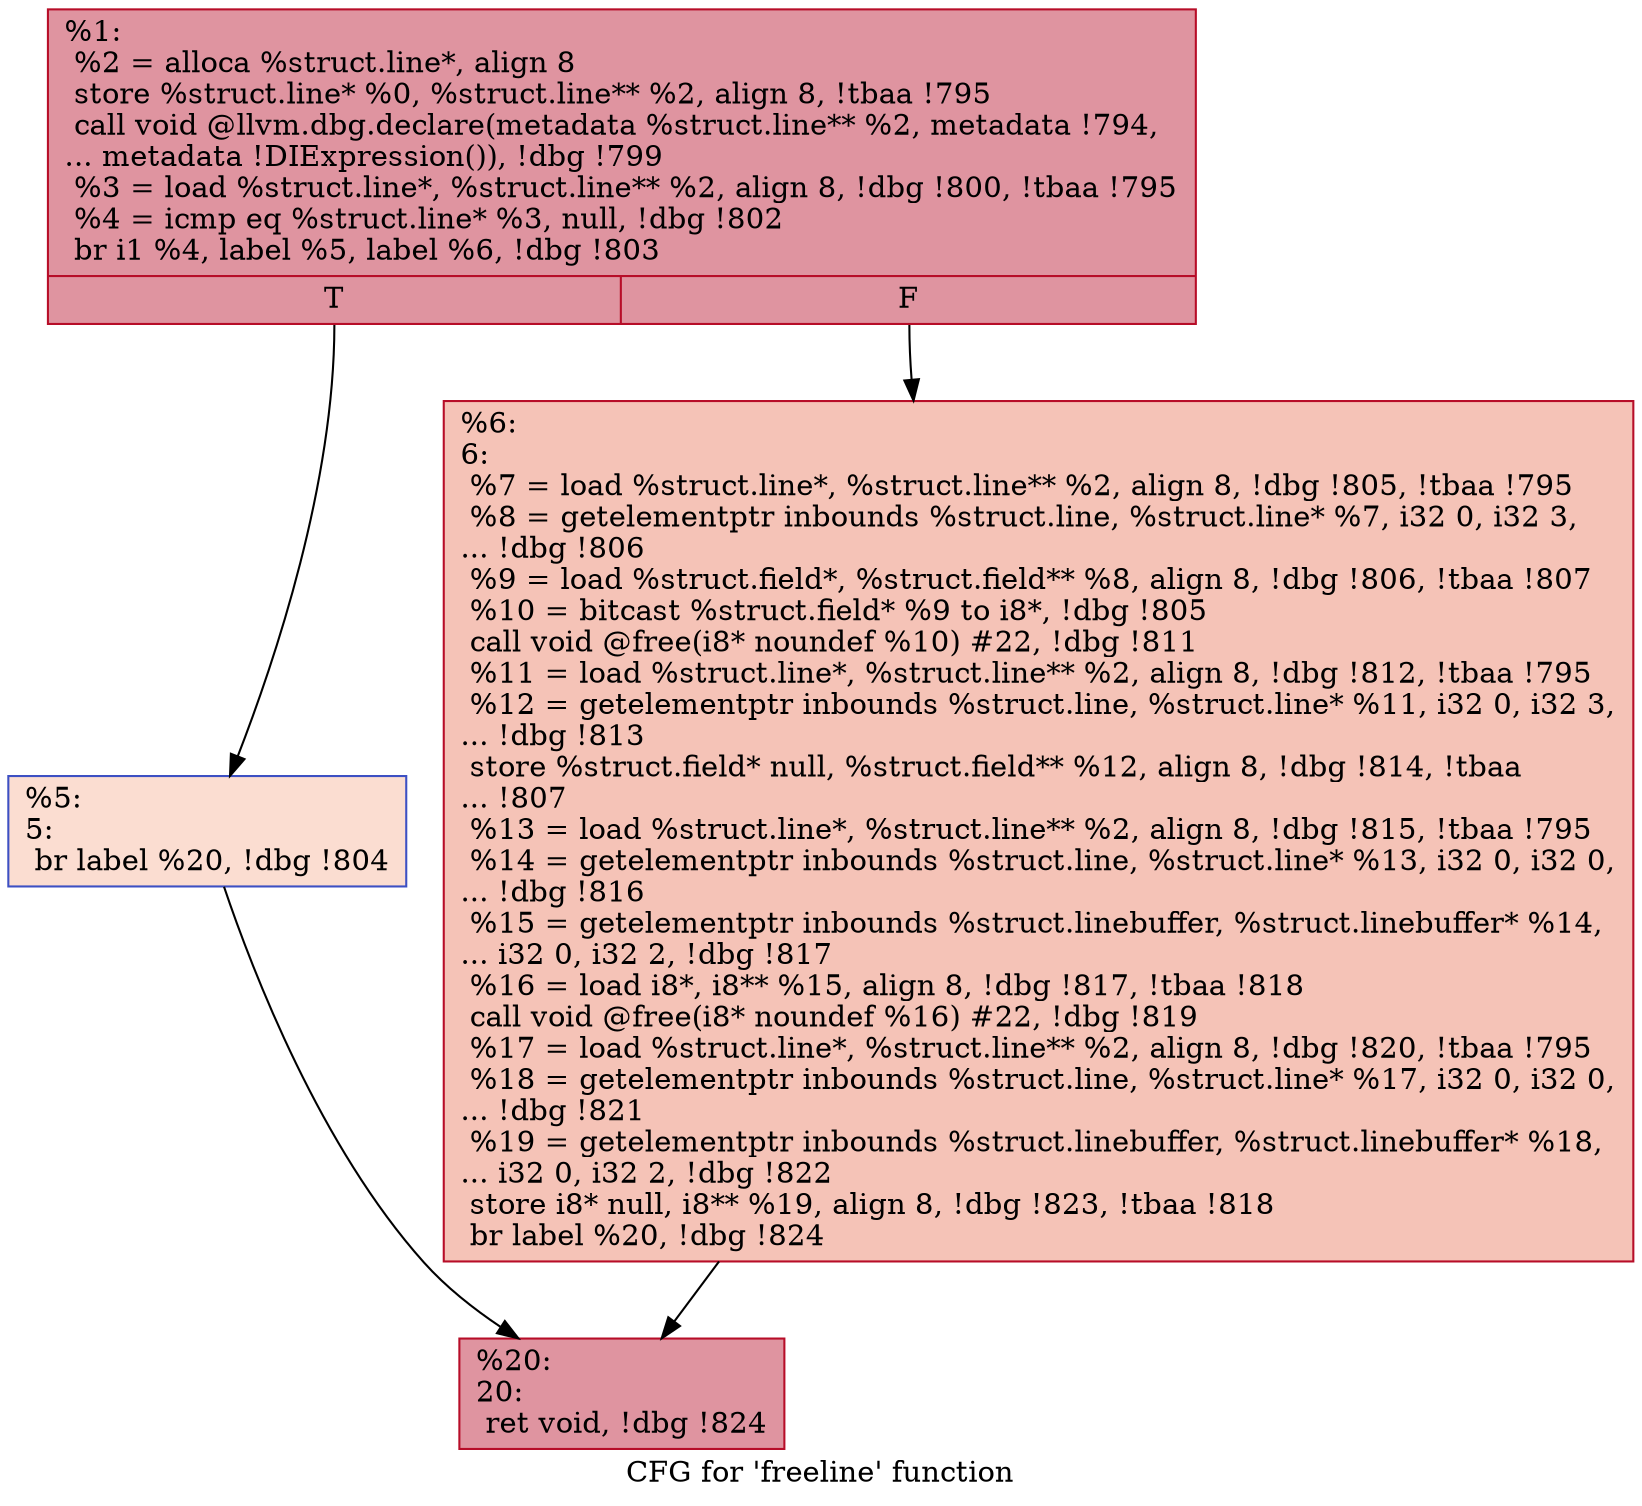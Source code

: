 digraph "CFG for 'freeline' function" {
	label="CFG for 'freeline' function";

	Node0x98d130 [shape=record,color="#b70d28ff", style=filled, fillcolor="#b70d2870",label="{%1:\l  %2 = alloca %struct.line*, align 8\l  store %struct.line* %0, %struct.line** %2, align 8, !tbaa !795\l  call void @llvm.dbg.declare(metadata %struct.line** %2, metadata !794,\l... metadata !DIExpression()), !dbg !799\l  %3 = load %struct.line*, %struct.line** %2, align 8, !dbg !800, !tbaa !795\l  %4 = icmp eq %struct.line* %3, null, !dbg !802\l  br i1 %4, label %5, label %6, !dbg !803\l|{<s0>T|<s1>F}}"];
	Node0x98d130:s0 -> Node0x98d1b0;
	Node0x98d130:s1 -> Node0x98d200;
	Node0x98d1b0 [shape=record,color="#3d50c3ff", style=filled, fillcolor="#f7b39670",label="{%5:\l5:                                                \l  br label %20, !dbg !804\l}"];
	Node0x98d1b0 -> Node0x98d250;
	Node0x98d200 [shape=record,color="#b70d28ff", style=filled, fillcolor="#e8765c70",label="{%6:\l6:                                                \l  %7 = load %struct.line*, %struct.line** %2, align 8, !dbg !805, !tbaa !795\l  %8 = getelementptr inbounds %struct.line, %struct.line* %7, i32 0, i32 3,\l... !dbg !806\l  %9 = load %struct.field*, %struct.field** %8, align 8, !dbg !806, !tbaa !807\l  %10 = bitcast %struct.field* %9 to i8*, !dbg !805\l  call void @free(i8* noundef %10) #22, !dbg !811\l  %11 = load %struct.line*, %struct.line** %2, align 8, !dbg !812, !tbaa !795\l  %12 = getelementptr inbounds %struct.line, %struct.line* %11, i32 0, i32 3,\l... !dbg !813\l  store %struct.field* null, %struct.field** %12, align 8, !dbg !814, !tbaa\l... !807\l  %13 = load %struct.line*, %struct.line** %2, align 8, !dbg !815, !tbaa !795\l  %14 = getelementptr inbounds %struct.line, %struct.line* %13, i32 0, i32 0,\l... !dbg !816\l  %15 = getelementptr inbounds %struct.linebuffer, %struct.linebuffer* %14,\l... i32 0, i32 2, !dbg !817\l  %16 = load i8*, i8** %15, align 8, !dbg !817, !tbaa !818\l  call void @free(i8* noundef %16) #22, !dbg !819\l  %17 = load %struct.line*, %struct.line** %2, align 8, !dbg !820, !tbaa !795\l  %18 = getelementptr inbounds %struct.line, %struct.line* %17, i32 0, i32 0,\l... !dbg !821\l  %19 = getelementptr inbounds %struct.linebuffer, %struct.linebuffer* %18,\l... i32 0, i32 2, !dbg !822\l  store i8* null, i8** %19, align 8, !dbg !823, !tbaa !818\l  br label %20, !dbg !824\l}"];
	Node0x98d200 -> Node0x98d250;
	Node0x98d250 [shape=record,color="#b70d28ff", style=filled, fillcolor="#b70d2870",label="{%20:\l20:                                               \l  ret void, !dbg !824\l}"];
}
